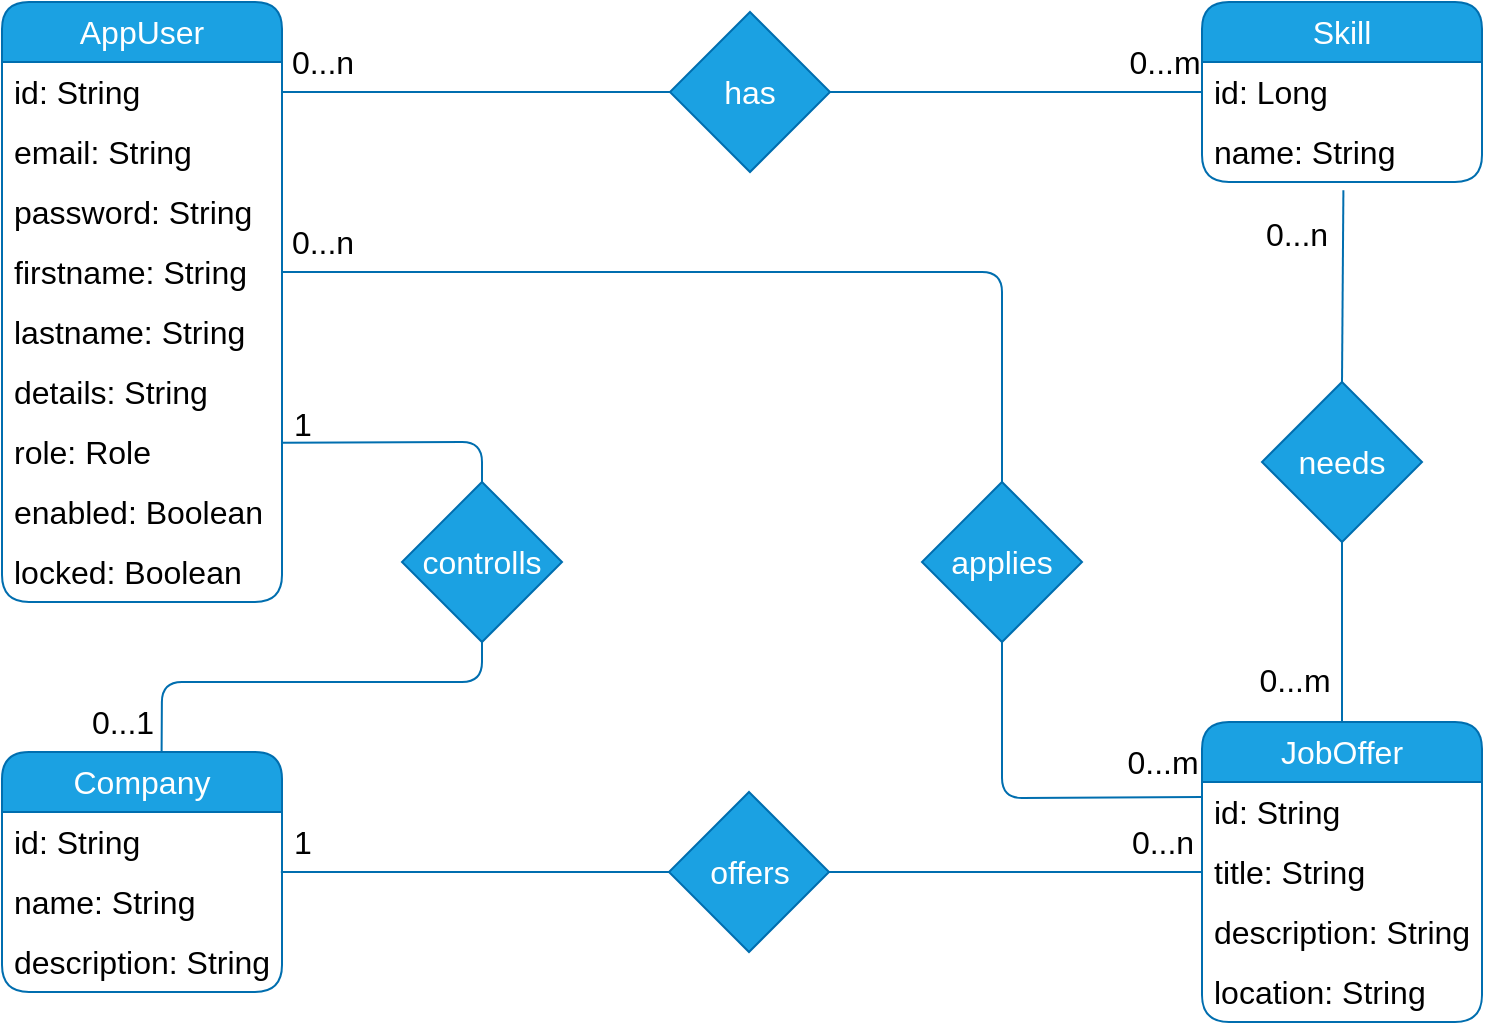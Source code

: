 <mxfile>
    <diagram id="8QYswFCYHAxbA2caHM5U" name="ERM">
        <mxGraphModel dx="545" dy="691" grid="1" gridSize="10" guides="1" tooltips="1" connect="1" arrows="1" fold="1" page="1" pageScale="1" pageWidth="827" pageHeight="583" math="0" shadow="0">
            <root>
                <mxCell id="0"/>
                <mxCell id="1" parent="0"/>
                <mxCell id="2" value="AppUser" style="swimlane;fontStyle=0;childLayout=stackLayout;horizontal=1;startSize=30;horizontalStack=0;resizeParent=1;resizeParentMax=0;resizeLast=0;collapsible=1;marginBottom=0;whiteSpace=wrap;html=1;rounded=1;swimlaneLine=1;glass=0;shadow=0;fillColor=#1ba1e2;strokeColor=#006EAF;swimlaneFillColor=none;align=center;fontColor=#ffffff;fontSize=16;" parent="1" vertex="1">
                    <mxGeometry x="40" y="40" width="140" height="300" as="geometry">
                        <mxRectangle x="190" y="100" width="70" height="30" as="alternateBounds"/>
                    </mxGeometry>
                </mxCell>
                <mxCell id="3" value="id: String&lt;span style=&quot;white-space: pre; font-size: 16px;&quot;&gt;&lt;span style=&quot;white-space: pre; font-size: 16px;&quot;&gt;&#9;&lt;/span&gt;&lt;/span&gt;" style="text;strokeColor=none;fillColor=none;align=left;verticalAlign=middle;spacingLeft=4;spacingRight=4;overflow=hidden;points=[[0,0.5],[1,0.5]];portConstraint=eastwest;rotatable=0;whiteSpace=wrap;html=1;fontSize=16;" parent="2" vertex="1">
                    <mxGeometry y="30" width="140" height="30" as="geometry"/>
                </mxCell>
                <mxCell id="4" value="email: String" style="text;strokeColor=none;fillColor=none;align=left;verticalAlign=middle;spacingLeft=4;spacingRight=4;overflow=hidden;points=[[0,0.5],[1,0.5]];portConstraint=eastwest;rotatable=0;whiteSpace=wrap;html=1;fontSize=16;" parent="2" vertex="1">
                    <mxGeometry y="60" width="140" height="30" as="geometry"/>
                </mxCell>
                <mxCell id="5" value="password: String" style="text;strokeColor=none;fillColor=none;align=left;verticalAlign=middle;spacingLeft=4;spacingRight=4;overflow=hidden;points=[[0,0.5],[1,0.5]];portConstraint=eastwest;rotatable=0;whiteSpace=wrap;html=1;fontSize=16;" parent="2" vertex="1">
                    <mxGeometry y="90" width="140" height="30" as="geometry"/>
                </mxCell>
                <mxCell id="21" value="firstname: String" style="text;strokeColor=none;fillColor=none;align=left;verticalAlign=middle;spacingLeft=4;spacingRight=4;overflow=hidden;points=[[0,0.5],[1,0.5]];portConstraint=eastwest;rotatable=0;whiteSpace=wrap;html=1;fontSize=16;" parent="2" vertex="1">
                    <mxGeometry y="120" width="140" height="30" as="geometry"/>
                </mxCell>
                <mxCell id="22" value="lastname: String" style="text;strokeColor=none;fillColor=none;align=left;verticalAlign=middle;spacingLeft=4;spacingRight=4;overflow=hidden;points=[[0,0.5],[1,0.5]];portConstraint=eastwest;rotatable=0;whiteSpace=wrap;html=1;fontSize=16;" parent="2" vertex="1">
                    <mxGeometry y="150" width="140" height="30" as="geometry"/>
                </mxCell>
                <mxCell id="29" value="details: String" style="text;strokeColor=none;fillColor=none;align=left;verticalAlign=middle;spacingLeft=4;spacingRight=4;overflow=hidden;points=[[0,0.5],[1,0.5]];portConstraint=eastwest;rotatable=0;whiteSpace=wrap;html=1;fontSize=16;" parent="2" vertex="1">
                    <mxGeometry y="180" width="140" height="30" as="geometry"/>
                </mxCell>
                <mxCell id="23" value="role: Role" style="text;strokeColor=none;fillColor=none;align=left;verticalAlign=middle;spacingLeft=4;spacingRight=4;overflow=hidden;points=[[0,0.5],[1,0.5]];portConstraint=eastwest;rotatable=0;whiteSpace=wrap;html=1;fontSize=16;" parent="2" vertex="1">
                    <mxGeometry y="210" width="140" height="30" as="geometry"/>
                </mxCell>
                <mxCell id="24" value="enabled: Boolean" style="text;strokeColor=none;fillColor=none;align=left;verticalAlign=middle;spacingLeft=4;spacingRight=4;overflow=hidden;points=[[0,0.5],[1,0.5]];portConstraint=eastwest;rotatable=0;whiteSpace=wrap;html=1;fontSize=16;" parent="2" vertex="1">
                    <mxGeometry y="240" width="140" height="30" as="geometry"/>
                </mxCell>
                <mxCell id="25" value="locked: Boolean" style="text;strokeColor=none;fillColor=none;align=left;verticalAlign=middle;spacingLeft=4;spacingRight=4;overflow=hidden;points=[[0,0.5],[1,0.5]];portConstraint=eastwest;rotatable=0;whiteSpace=wrap;html=1;fontSize=16;" parent="2" vertex="1">
                    <mxGeometry y="270" width="140" height="30" as="geometry"/>
                </mxCell>
                <mxCell id="6" value="Skill" style="swimlane;fontStyle=0;childLayout=stackLayout;horizontal=1;startSize=30;horizontalStack=0;resizeParent=1;resizeParentMax=0;resizeLast=0;collapsible=1;marginBottom=0;whiteSpace=wrap;html=1;fillColor=#1ba1e2;swimlaneFillColor=none;rounded=1;glass=0;shadow=0;fontColor=#ffffff;strokeColor=#006EAF;fontSize=16;" parent="1" vertex="1">
                    <mxGeometry x="640" y="40" width="140" height="90" as="geometry"/>
                </mxCell>
                <mxCell id="7" value="id: Long" style="text;strokeColor=none;fillColor=none;align=left;verticalAlign=middle;spacingLeft=4;spacingRight=4;overflow=hidden;points=[[0,0.5],[1,0.5]];portConstraint=eastwest;rotatable=0;whiteSpace=wrap;html=1;fontSize=16;" parent="6" vertex="1">
                    <mxGeometry y="30" width="140" height="30" as="geometry"/>
                </mxCell>
                <mxCell id="8" value="name: String" style="text;strokeColor=none;fillColor=none;align=left;verticalAlign=middle;spacingLeft=4;spacingRight=4;overflow=hidden;points=[[0,0.5],[1,0.5]];portConstraint=eastwest;rotatable=0;whiteSpace=wrap;html=1;fontSize=16;" parent="6" vertex="1">
                    <mxGeometry y="60" width="140" height="30" as="geometry"/>
                </mxCell>
                <mxCell id="55" style="edgeStyle=none;rounded=1;html=1;entryX=0.5;entryY=1;entryDx=0;entryDy=0;shadow=0;labelBackgroundColor=default;labelBorderColor=none;strokeColor=#006EAF;strokeWidth=1;fontSize=16;fontColor=#F0F0F0;startArrow=none;startFill=0;endArrow=none;endFill=0;fillColor=#1ba1e2;exitX=0.57;exitY=-0.003;exitDx=0;exitDy=0;exitPerimeter=0;" parent="1" source="10" target="53" edge="1">
                    <mxGeometry relative="1" as="geometry">
                        <mxPoint x="120" y="414" as="sourcePoint"/>
                        <Array as="points">
                            <mxPoint x="120" y="380"/>
                            <mxPoint x="220" y="380"/>
                            <mxPoint x="280" y="380"/>
                        </Array>
                    </mxGeometry>
                </mxCell>
                <mxCell id="59" value="0...1" style="edgeLabel;html=1;align=center;verticalAlign=middle;resizable=0;points=[];fontSize=16;labelBackgroundColor=none;" parent="55" vertex="1" connectable="0">
                    <mxGeometry x="-0.22" y="2" relative="1" as="geometry">
                        <mxPoint x="-69" y="22" as="offset"/>
                    </mxGeometry>
                </mxCell>
                <mxCell id="10" value="Company" style="swimlane;fontStyle=0;childLayout=stackLayout;horizontal=1;startSize=30;horizontalStack=0;resizeParent=1;resizeParentMax=0;resizeLast=0;collapsible=1;marginBottom=0;whiteSpace=wrap;html=1;rounded=1;fillColor=#1ba1e2;fontColor=#ffffff;strokeColor=#006EAF;fontSize=16;" parent="1" vertex="1">
                    <mxGeometry x="40" y="415" width="140" height="120" as="geometry"/>
                </mxCell>
                <mxCell id="11" value="id: String" style="text;strokeColor=none;fillColor=none;align=left;verticalAlign=middle;spacingLeft=4;spacingRight=4;overflow=hidden;points=[[0,0.5],[1,0.5]];portConstraint=eastwest;rotatable=0;whiteSpace=wrap;html=1;fontSize=16;" parent="10" vertex="1">
                    <mxGeometry y="30" width="140" height="30" as="geometry"/>
                </mxCell>
                <mxCell id="12" value="name: String" style="text;strokeColor=none;fillColor=none;align=left;verticalAlign=middle;spacingLeft=4;spacingRight=4;overflow=hidden;points=[[0,0.5],[1,0.5]];portConstraint=eastwest;rotatable=0;whiteSpace=wrap;html=1;fontSize=16;" parent="10" vertex="1">
                    <mxGeometry y="60" width="140" height="30" as="geometry"/>
                </mxCell>
                <mxCell id="13" value="description: String" style="text;strokeColor=none;fillColor=none;align=left;verticalAlign=middle;spacingLeft=4;spacingRight=4;overflow=hidden;points=[[0,0.5],[1,0.5]];portConstraint=eastwest;rotatable=0;whiteSpace=wrap;html=1;fontSize=16;" parent="10" vertex="1">
                    <mxGeometry y="90" width="140" height="30" as="geometry"/>
                </mxCell>
                <mxCell id="14" value="JobOffer" style="swimlane;fontStyle=0;childLayout=stackLayout;horizontal=1;startSize=30;horizontalStack=0;resizeParent=1;resizeParentMax=0;resizeLast=0;collapsible=1;marginBottom=0;whiteSpace=wrap;html=1;rounded=1;fillColor=#1ba1e2;fontColor=#ffffff;strokeColor=#006EAF;fontSize=16;" parent="1" vertex="1">
                    <mxGeometry x="640" y="400" width="140" height="150" as="geometry"/>
                </mxCell>
                <mxCell id="15" value="id: String" style="text;strokeColor=none;fillColor=none;align=left;verticalAlign=middle;spacingLeft=4;spacingRight=4;overflow=hidden;points=[[0,0.5],[1,0.5]];portConstraint=eastwest;rotatable=0;whiteSpace=wrap;html=1;fontSize=16;" parent="14" vertex="1">
                    <mxGeometry y="30" width="140" height="30" as="geometry"/>
                </mxCell>
                <mxCell id="16" value="title: String" style="text;strokeColor=none;fillColor=none;align=left;verticalAlign=middle;spacingLeft=4;spacingRight=4;overflow=hidden;points=[[0,0.5],[1,0.5]];portConstraint=eastwest;rotatable=0;whiteSpace=wrap;html=1;fontSize=16;" parent="14" vertex="1">
                    <mxGeometry y="60" width="140" height="30" as="geometry"/>
                </mxCell>
                <mxCell id="17" value="description: String" style="text;strokeColor=none;fillColor=none;align=left;verticalAlign=middle;spacingLeft=4;spacingRight=4;overflow=hidden;points=[[0,0.5],[1,0.5]];portConstraint=eastwest;rotatable=0;whiteSpace=wrap;html=1;fontSize=16;" parent="14" vertex="1">
                    <mxGeometry y="90" width="140" height="30" as="geometry"/>
                </mxCell>
                <mxCell id="28" value="location: String" style="text;strokeColor=none;fillColor=none;align=left;verticalAlign=middle;spacingLeft=4;spacingRight=4;overflow=hidden;points=[[0,0.5],[1,0.5]];portConstraint=eastwest;rotatable=0;whiteSpace=wrap;html=1;fontSize=16;" parent="14" vertex="1">
                    <mxGeometry y="120" width="140" height="30" as="geometry"/>
                </mxCell>
                <mxCell id="37" style="edgeStyle=none;rounded=1;html=1;exitX=0;exitY=0.5;exitDx=0;exitDy=0;entryX=1;entryY=0.5;entryDx=0;entryDy=0;shadow=0;labelBackgroundColor=default;labelBorderColor=none;strokeColor=#006EAF;strokeWidth=1;fontSize=16;fontColor=#F0F0F0;startArrow=none;startFill=0;endArrow=none;endFill=0;fillColor=#1ba1e2;" parent="1" source="35" target="3" edge="1">
                    <mxGeometry relative="1" as="geometry"/>
                </mxCell>
                <mxCell id="40" value="0...n" style="edgeLabel;html=1;align=center;verticalAlign=middle;resizable=0;points=[];fontSize=16;fontColor=default;labelBackgroundColor=none;" parent="37" vertex="1" connectable="0">
                    <mxGeometry x="0.108" y="3" relative="1" as="geometry">
                        <mxPoint x="-67" y="-18" as="offset"/>
                    </mxGeometry>
                </mxCell>
                <mxCell id="39" style="edgeStyle=none;rounded=1;html=1;exitX=1;exitY=0.5;exitDx=0;exitDy=0;entryX=0;entryY=0.5;entryDx=0;entryDy=0;shadow=0;labelBackgroundColor=default;labelBorderColor=none;strokeColor=#006EAF;strokeWidth=1;fontSize=16;fontColor=default;startArrow=none;startFill=0;endArrow=none;endFill=0;fillColor=#1ba1e2;" parent="1" source="35" target="7" edge="1">
                    <mxGeometry relative="1" as="geometry"/>
                </mxCell>
                <mxCell id="41" value="0...m" style="edgeLabel;html=1;align=center;verticalAlign=middle;resizable=0;points=[];fontSize=16;fontColor=default;labelBackgroundColor=none;" parent="39" vertex="1" connectable="0">
                    <mxGeometry x="-0.093" y="-1" relative="1" as="geometry">
                        <mxPoint x="82" y="-16" as="offset"/>
                    </mxGeometry>
                </mxCell>
                <mxCell id="35" value="has" style="rhombus;whiteSpace=wrap;html=1;rounded=0;shadow=0;glass=0;strokeColor=#006EAF;fontColor=#ffffff;fillColor=#1ba1e2;fontSize=16;" parent="1" vertex="1">
                    <mxGeometry x="374" y="45" width="80" height="80" as="geometry"/>
                </mxCell>
                <mxCell id="43" style="edgeStyle=none;rounded=1;html=1;exitX=0.5;exitY=0;exitDx=0;exitDy=0;entryX=0.505;entryY=1.139;entryDx=0;entryDy=0;entryPerimeter=0;shadow=0;labelBackgroundColor=default;labelBorderColor=none;strokeColor=#006EAF;strokeWidth=1;fontSize=16;fontColor=default;startArrow=none;startFill=0;endArrow=none;endFill=0;fillColor=#1ba1e2;" parent="1" source="42" target="8" edge="1">
                    <mxGeometry relative="1" as="geometry"/>
                </mxCell>
                <mxCell id="46" value="0...n" style="edgeLabel;html=1;align=center;verticalAlign=middle;resizable=0;points=[];fontSize=16;fontColor=default;labelBackgroundColor=none;" parent="43" vertex="1" connectable="0">
                    <mxGeometry x="0.255" y="-3" relative="1" as="geometry">
                        <mxPoint x="-27" y="-14" as="offset"/>
                    </mxGeometry>
                </mxCell>
                <mxCell id="45" style="edgeStyle=none;rounded=1;html=1;exitX=0.5;exitY=1;exitDx=0;exitDy=0;entryX=0.5;entryY=0;entryDx=0;entryDy=0;shadow=0;labelBackgroundColor=default;labelBorderColor=none;strokeColor=#006EAF;strokeWidth=1;fontSize=16;fontColor=default;startArrow=none;startFill=0;endArrow=none;endFill=0;fillColor=#1ba1e2;" parent="1" source="42" target="14" edge="1">
                    <mxGeometry relative="1" as="geometry"/>
                </mxCell>
                <mxCell id="47" value="0...m" style="edgeLabel;html=1;align=center;verticalAlign=middle;resizable=0;points=[];fontSize=16;fontColor=default;labelBackgroundColor=none;" parent="45" vertex="1" connectable="0">
                    <mxGeometry x="0.236" y="2" relative="1" as="geometry">
                        <mxPoint x="-26" y="13" as="offset"/>
                    </mxGeometry>
                </mxCell>
                <mxCell id="42" value="needs" style="rhombus;whiteSpace=wrap;html=1;rounded=0;shadow=0;glass=0;strokeColor=#006EAF;fontSize=16;fontColor=#ffffff;fillColor=#1ba1e2;" parent="1" vertex="1">
                    <mxGeometry x="670" y="230" width="80" height="80" as="geometry"/>
                </mxCell>
                <mxCell id="49" style="edgeStyle=none;rounded=1;html=1;exitX=0;exitY=0.5;exitDx=0;exitDy=0;entryX=0;entryY=0.5;entryDx=0;entryDy=0;shadow=0;labelBackgroundColor=default;labelBorderColor=none;strokeColor=#006EAF;strokeWidth=1;fontSize=16;fontColor=default;startArrow=none;startFill=0;endArrow=none;endFill=0;fillColor=#1ba1e2;" parent="1" source="48" target="16" edge="1">
                    <mxGeometry relative="1" as="geometry"/>
                </mxCell>
                <mxCell id="51" value="0...n" style="edgeLabel;html=1;align=center;verticalAlign=middle;resizable=0;points=[];fontSize=16;fontColor=default;labelBackgroundColor=none;" parent="49" vertex="1" connectable="0">
                    <mxGeometry x="0.005" y="4" relative="1" as="geometry">
                        <mxPoint x="112" y="-11" as="offset"/>
                    </mxGeometry>
                </mxCell>
                <mxCell id="50" style="edgeStyle=none;rounded=1;html=1;exitX=1;exitY=0.5;exitDx=0;exitDy=0;entryX=0.996;entryY=0;entryDx=0;entryDy=0;shadow=0;labelBackgroundColor=default;labelBorderColor=none;strokeColor=#006EAF;strokeWidth=1;fontSize=16;fontColor=default;startArrow=none;startFill=0;endArrow=none;endFill=0;fillColor=#1ba1e2;entryPerimeter=0;" parent="1" source="48" target="12" edge="1">
                    <mxGeometry relative="1" as="geometry"/>
                </mxCell>
                <mxCell id="52" value="1" style="edgeLabel;html=1;align=center;verticalAlign=middle;resizable=0;points=[];fontSize=16;fontColor=default;labelBackgroundColor=none;" parent="50" vertex="1" connectable="0">
                    <mxGeometry x="0.096" y="-2" relative="1" as="geometry">
                        <mxPoint x="-114" y="-13" as="offset"/>
                    </mxGeometry>
                </mxCell>
                <mxCell id="48" value="offers" style="rhombus;whiteSpace=wrap;html=1;rounded=0;shadow=0;glass=0;strokeColor=#006EAF;fontSize=16;fontColor=#ffffff;fillColor=#1ba1e2;" parent="1" vertex="1">
                    <mxGeometry x="373.5" y="435" width="80" height="80" as="geometry"/>
                </mxCell>
                <mxCell id="54" style="edgeStyle=none;html=1;exitX=0.5;exitY=0;exitDx=0;exitDy=0;shadow=0;labelBackgroundColor=default;labelBorderColor=none;strokeColor=#006EAF;strokeWidth=1;fontSize=16;fontColor=#F0F0F0;startArrow=none;startFill=0;endArrow=none;endFill=0;fillColor=#1ba1e2;rounded=1;entryX=0.998;entryY=0.347;entryDx=0;entryDy=0;entryPerimeter=0;" parent="1" source="53" target="23" edge="1">
                    <mxGeometry relative="1" as="geometry">
                        <Array as="points">
                            <mxPoint x="280" y="260"/>
                        </Array>
                        <mxPoint x="188" y="160" as="targetPoint"/>
                    </mxGeometry>
                </mxCell>
                <mxCell id="58" value="1" style="edgeLabel;html=1;align=center;verticalAlign=middle;resizable=0;points=[];fontSize=16;labelBackgroundColor=none;" parent="54" vertex="1" connectable="0">
                    <mxGeometry x="0.502" relative="1" as="geometry">
                        <mxPoint x="-20" y="-10" as="offset"/>
                    </mxGeometry>
                </mxCell>
                <mxCell id="53" value="controlls" style="rhombus;whiteSpace=wrap;html=1;rounded=0;shadow=0;glass=0;strokeColor=#006EAF;fontSize=16;fontColor=#ffffff;fillColor=#1ba1e2;" parent="1" vertex="1">
                    <mxGeometry x="240" y="280" width="80" height="80" as="geometry"/>
                </mxCell>
                <mxCell id="63" style="edgeStyle=none;html=1;exitX=0.5;exitY=1;exitDx=0;exitDy=0;entryX=0;entryY=0.25;entryDx=0;entryDy=0;fontSize=16;endArrow=none;endFill=0;fillColor=#1ba1e2;strokeColor=#006EAF;" parent="1" source="61" target="14" edge="1">
                    <mxGeometry relative="1" as="geometry">
                        <Array as="points">
                            <mxPoint x="540" y="438"/>
                        </Array>
                    </mxGeometry>
                </mxCell>
                <mxCell id="64" value="0...m" style="edgeLabel;html=1;align=center;verticalAlign=middle;resizable=0;points=[];fontSize=16;labelBackgroundColor=none;" parent="63" vertex="1" connectable="0">
                    <mxGeometry x="0.09" y="3" relative="1" as="geometry">
                        <mxPoint x="61" y="-15" as="offset"/>
                    </mxGeometry>
                </mxCell>
                <mxCell id="61" value="applies" style="rhombus;whiteSpace=wrap;html=1;rounded=0;shadow=0;glass=0;strokeColor=#006EAF;fontColor=#ffffff;fillColor=#1ba1e2;fontSize=16;" parent="1" vertex="1">
                    <mxGeometry x="500" y="280" width="80" height="80" as="geometry"/>
                </mxCell>
                <mxCell id="62" style="edgeStyle=none;html=1;exitX=1;exitY=0.5;exitDx=0;exitDy=0;entryX=0.5;entryY=0;entryDx=0;entryDy=0;fontSize=16;endArrow=none;endFill=0;fillColor=#1ba1e2;strokeColor=#006EAF;" parent="1" source="21" target="61" edge="1">
                    <mxGeometry relative="1" as="geometry">
                        <Array as="points">
                            <mxPoint x="540" y="175"/>
                        </Array>
                    </mxGeometry>
                </mxCell>
                <mxCell id="65" value="0...n" style="edgeLabel;html=1;align=center;verticalAlign=middle;resizable=0;points=[];fontSize=16;labelBackgroundColor=none;" parent="62" vertex="1" connectable="0">
                    <mxGeometry x="-0.789" y="3" relative="1" as="geometry">
                        <mxPoint x="-29" y="-12" as="offset"/>
                    </mxGeometry>
                </mxCell>
            </root>
        </mxGraphModel>
    </diagram>
    <diagram id="dUoPm6ITwE6K2QpsW6jt" name="Anwendungsfalldiagramm">
        <mxGraphModel dx="545" dy="691" grid="1" gridSize="10" guides="1" tooltips="1" connect="1" arrows="1" fold="1" page="1" pageScale="1" pageWidth="827" pageHeight="583" math="0" shadow="0">
            <root>
                <mxCell id="0"/>
                <mxCell id="1" parent="0"/>
                <mxCell id="k3cmyMnzI7h3TMXhBnOE-11" style="edgeStyle=none;html=1;entryX=0;entryY=0.5;entryDx=0;entryDy=0;fillColor=#1ba1e2;strokeColor=#006EAF;" parent="1" target="k3cmyMnzI7h3TMXhBnOE-6" edge="1">
                    <mxGeometry relative="1" as="geometry">
                        <mxPoint x="150" y="220" as="sourcePoint"/>
                    </mxGeometry>
                </mxCell>
                <mxCell id="k3cmyMnzI7h3TMXhBnOE-1" value="Bewerber" style="shape=umlActor;verticalLabelPosition=bottom;verticalAlign=top;html=1;outlineConnect=0;fontSize=16;" parent="1" vertex="1">
                    <mxGeometry x="120" y="192" width="30" height="60" as="geometry"/>
                </mxCell>
                <mxCell id="k3cmyMnzI7h3TMXhBnOE-10" style="edgeStyle=none;html=1;entryX=0;entryY=0.5;entryDx=0;entryDy=0;fillColor=#1ba1e2;strokeColor=#006EAF;" parent="1" target="k3cmyMnzI7h3TMXhBnOE-8" edge="1">
                    <mxGeometry relative="1" as="geometry">
                        <mxPoint x="150" y="360" as="sourcePoint"/>
                    </mxGeometry>
                </mxCell>
                <mxCell id="k3cmyMnzI7h3TMXhBnOE-2" value="Unternehemen" style="shape=umlActor;verticalLabelPosition=bottom;verticalAlign=top;html=1;outlineConnect=0;fontSize=16;" parent="1" vertex="1">
                    <mxGeometry x="120" y="332" width="30" height="60" as="geometry"/>
                </mxCell>
                <mxCell id="k3cmyMnzI7h3TMXhBnOE-9" value="JobFinder" style="swimlane;whiteSpace=wrap;html=1;fillColor=#1ba1e2;fontColor=#ffffff;strokeColor=#006EAF;fontSize=20;startSize=27;" parent="1" vertex="1">
                    <mxGeometry x="200" y="43" width="580" height="497" as="geometry">
                        <mxRectangle x="200" y="43" width="80" height="30" as="alternateBounds"/>
                    </mxGeometry>
                </mxCell>
                <mxCell id="k3cmyMnzI7h3TMXhBnOE-5" value="Bewerben" style="ellipse;whiteSpace=wrap;html=1;fillColor=#1ba1e2;fontColor=#ffffff;strokeColor=#006EAF;fontSize=16;" parent="k3cmyMnzI7h3TMXhBnOE-9" vertex="1">
                    <mxGeometry x="380" y="97" width="120" height="80" as="geometry"/>
                </mxCell>
                <mxCell id="k3cmyMnzI7h3TMXhBnOE-12" style="edgeStyle=none;html=1;exitX=1;exitY=0.5;exitDx=0;exitDy=0;entryX=0;entryY=0.5;entryDx=0;entryDy=0;dashed=1;fillColor=#1ba1e2;strokeColor=#006EAF;" parent="k3cmyMnzI7h3TMXhBnOE-9" source="k3cmyMnzI7h3TMXhBnOE-6" target="k3cmyMnzI7h3TMXhBnOE-5" edge="1">
                    <mxGeometry relative="1" as="geometry"/>
                </mxCell>
                <mxCell id="k3cmyMnzI7h3TMXhBnOE-14" value="&amp;lt;&amp;lt;INCLUDES&amp;gt;&amp;gt;" style="edgeLabel;html=1;align=center;verticalAlign=middle;resizable=0;points=[];fontSize=16;" parent="k3cmyMnzI7h3TMXhBnOE-12" vertex="1" connectable="0">
                    <mxGeometry x="-0.21" relative="1" as="geometry">
                        <mxPoint x="21" y="-10" as="offset"/>
                    </mxGeometry>
                </mxCell>
                <mxCell id="k3cmyMnzI7h3TMXhBnOE-18" style="edgeStyle=none;html=1;exitX=1;exitY=1;exitDx=0;exitDy=0;entryX=0.5;entryY=0;entryDx=0;entryDy=0;dashed=1;fillColor=#1ba1e2;strokeColor=#006EAF;" parent="k3cmyMnzI7h3TMXhBnOE-9" source="k3cmyMnzI7h3TMXhBnOE-6" target="k3cmyMnzI7h3TMXhBnOE-15" edge="1">
                    <mxGeometry relative="1" as="geometry"/>
                </mxCell>
                <mxCell id="k3cmyMnzI7h3TMXhBnOE-21" value="&amp;lt;&amp;lt;INCLUDES&amp;gt;&amp;gt;" style="edgeLabel;html=1;align=center;verticalAlign=middle;resizable=0;points=[];fontSize=16;" parent="k3cmyMnzI7h3TMXhBnOE-18" vertex="1" connectable="0">
                    <mxGeometry x="-0.186" y="-1" relative="1" as="geometry">
                        <mxPoint as="offset"/>
                    </mxGeometry>
                </mxCell>
                <mxCell id="k3cmyMnzI7h3TMXhBnOE-6" value="Neuen Job finden" style="ellipse;whiteSpace=wrap;html=1;fillColor=#1ba1e2;fontColor=#ffffff;strokeColor=#006EAF;fontSize=16;" parent="k3cmyMnzI7h3TMXhBnOE-9" vertex="1">
                    <mxGeometry x="60" y="97" width="120" height="80" as="geometry"/>
                </mxCell>
                <mxCell id="k3cmyMnzI7h3TMXhBnOE-7" value="Stellen veröffentlichen" style="ellipse;whiteSpace=wrap;html=1;fillColor=#1ba1e2;fontColor=#ffffff;strokeColor=#006EAF;fontSize=16;" parent="k3cmyMnzI7h3TMXhBnOE-9" vertex="1">
                    <mxGeometry x="380" y="317" width="120" height="80" as="geometry"/>
                </mxCell>
                <mxCell id="k3cmyMnzI7h3TMXhBnOE-13" value="&amp;lt;&amp;lt;INCLUDES&amp;gt;&amp;gt;" style="edgeStyle=none;html=1;exitX=1;exitY=0.5;exitDx=0;exitDy=0;entryX=0;entryY=0.5;entryDx=0;entryDy=0;dashed=1;fillColor=#1ba1e2;strokeColor=#006EAF;fontSize=16;" parent="k3cmyMnzI7h3TMXhBnOE-9" source="k3cmyMnzI7h3TMXhBnOE-8" target="k3cmyMnzI7h3TMXhBnOE-7" edge="1">
                    <mxGeometry y="10" relative="1" as="geometry">
                        <mxPoint as="offset"/>
                    </mxGeometry>
                </mxCell>
                <mxCell id="k3cmyMnzI7h3TMXhBnOE-19" style="edgeStyle=none;html=1;exitX=1;exitY=0;exitDx=0;exitDy=0;entryX=0.5;entryY=1;entryDx=0;entryDy=0;dashed=1;fillColor=#1ba1e2;strokeColor=#006EAF;" parent="k3cmyMnzI7h3TMXhBnOE-9" source="k3cmyMnzI7h3TMXhBnOE-8" target="k3cmyMnzI7h3TMXhBnOE-15" edge="1">
                    <mxGeometry relative="1" as="geometry"/>
                </mxCell>
                <mxCell id="k3cmyMnzI7h3TMXhBnOE-20" value="&amp;lt;&amp;lt;INCLUDES&amp;gt;&amp;gt;" style="edgeLabel;html=1;align=center;verticalAlign=middle;resizable=0;points=[];fontSize=16;" parent="k3cmyMnzI7h3TMXhBnOE-19" vertex="1" connectable="0">
                    <mxGeometry x="-0.239" y="-4" relative="1" as="geometry">
                        <mxPoint x="8" y="-10" as="offset"/>
                    </mxGeometry>
                </mxCell>
                <mxCell id="k3cmyMnzI7h3TMXhBnOE-8" value="Bewerber finden" style="ellipse;whiteSpace=wrap;html=1;fillColor=#1ba1e2;fontColor=#ffffff;strokeColor=#006EAF;fontSize=16;" parent="k3cmyMnzI7h3TMXhBnOE-9" vertex="1">
                    <mxGeometry x="60" y="317" width="120" height="80" as="geometry"/>
                </mxCell>
                <mxCell id="k3cmyMnzI7h3TMXhBnOE-15" value="Profil Anlegen" style="ellipse;whiteSpace=wrap;html=1;fillColor=#1ba1e2;fontColor=#ffffff;strokeColor=#006EAF;fontSize=16;" parent="k3cmyMnzI7h3TMXhBnOE-9" vertex="1">
                    <mxGeometry x="230" y="209" width="120" height="80" as="geometry"/>
                </mxCell>
                <mxCell id="k3cmyMnzI7h3TMXhBnOE-24" style="edgeStyle=none;html=1;endArrow=none;endFill=0;endSize=12;startSize=12;startArrow=block;startFill=0;fillColor=#1ba1e2;strokeColor=#006EAF;" parent="1" edge="1">
                    <mxGeometry relative="1" as="geometry">
                        <mxPoint x="70" y="300" as="sourcePoint"/>
                        <mxPoint x="120" y="330" as="targetPoint"/>
                    </mxGeometry>
                </mxCell>
                <mxCell id="k3cmyMnzI7h3TMXhBnOE-25" style="edgeStyle=none;html=1;endArrow=none;endFill=0;endSize=12;startArrow=block;startFill=0;startSize=12;fillColor=#1ba1e2;strokeColor=#006EAF;" parent="1" edge="1">
                    <mxGeometry relative="1" as="geometry">
                        <mxPoint x="70" y="260" as="sourcePoint"/>
                        <mxPoint x="120" y="230" as="targetPoint"/>
                    </mxGeometry>
                </mxCell>
                <mxCell id="k3cmyMnzI7h3TMXhBnOE-26" style="edgeStyle=none;html=1;entryX=0;entryY=0.5;entryDx=0;entryDy=0;startArrow=none;startFill=0;endArrow=classic;endFill=1;startSize=12;endSize=6;fillColor=#1ba1e2;strokeColor=#006EAF;" parent="1" target="k3cmyMnzI7h3TMXhBnOE-15" edge="1">
                    <mxGeometry relative="1" as="geometry">
                        <mxPoint x="70" y="292" as="sourcePoint"/>
                    </mxGeometry>
                </mxCell>
                <mxCell id="k3cmyMnzI7h3TMXhBnOE-22" value="AppUser" style="shape=umlActor;verticalLabelPosition=bottom;verticalAlign=top;html=1;outlineConnect=0;fontSize=16;" parent="1" vertex="1">
                    <mxGeometry x="40" y="262" width="30" height="60" as="geometry"/>
                </mxCell>
            </root>
        </mxGraphModel>
    </diagram>
    <diagram id="8Yi29Rau8atdquMD3AUG" name="Architecture">
        <mxGraphModel dx="1480" dy="1065" grid="0" gridSize="10" guides="1" tooltips="1" connect="1" arrows="1" fold="1" page="1" pageScale="1" pageWidth="1169" pageHeight="827" math="0" shadow="0">
            <root>
                <mxCell id="0"/>
                <mxCell id="1" parent="0"/>
                <mxCell id="9IScd2ze0FdV4ERSIdxr-10" value="&lt;font style=&quot;font-size: 24px;&quot;&gt;Spring-Boot MVC Web Architecture&lt;/font&gt;" style="swimlane;whiteSpace=wrap;html=1;startSize=40;fillColor=#1ba1e2;fontColor=#ffffff;strokeColor=#006EAF;" parent="1" vertex="1">
                    <mxGeometry x="40" y="40" width="1090" height="750" as="geometry"/>
                </mxCell>
                <mxCell id="9IScd2ze0FdV4ERSIdxr-22" style="edgeStyle=none;html=1;exitX=1;exitY=0.5;exitDx=0;exitDy=0;entryX=0;entryY=0.5;entryDx=0;entryDy=0;fontSize=16;startArrow=classic;startFill=1;endArrow=none;endFill=0;fillColor=#1ba1e2;strokeColor=#006EAF;" parent="9IScd2ze0FdV4ERSIdxr-10" source="9IScd2ze0FdV4ERSIdxr-11" target="9IScd2ze0FdV4ERSIdxr-17" edge="1">
                    <mxGeometry relative="1" as="geometry"/>
                </mxCell>
                <mxCell id="9IScd2ze0FdV4ERSIdxr-25" value="HTTP" style="edgeLabel;html=1;align=center;verticalAlign=middle;resizable=0;points=[];fontSize=16;" parent="9IScd2ze0FdV4ERSIdxr-22" vertex="1" connectable="0">
                    <mxGeometry x="-0.35" y="-1" relative="1" as="geometry">
                        <mxPoint x="18" y="-1" as="offset"/>
                    </mxGeometry>
                </mxCell>
                <mxCell id="9IScd2ze0FdV4ERSIdxr-11" value="Client&lt;br&gt;(Webbrowser)" style="rounded=0;whiteSpace=wrap;html=1;fontSize=16;fillColor=#1ba1e2;fontColor=#ffffff;strokeColor=#006EAF;" parent="9IScd2ze0FdV4ERSIdxr-10" vertex="1">
                    <mxGeometry x="40" y="80" width="120" height="630" as="geometry"/>
                </mxCell>
                <mxCell id="9IScd2ze0FdV4ERSIdxr-12" value="Spring-Boot" style="swimlane;whiteSpace=wrap;html=1;fontSize=20;startSize=30;fillColor=#1ba1e2;fontColor=#ffffff;strokeColor=#006EAF;" parent="9IScd2ze0FdV4ERSIdxr-10" vertex="1">
                    <mxGeometry x="270" y="80" width="770" height="400" as="geometry"/>
                </mxCell>
                <mxCell id="9IScd2ze0FdV4ERSIdxr-14" value="Model" style="rounded=0;whiteSpace=wrap;html=1;fontSize=16;fillColor=#1ba1e2;fontColor=#ffffff;strokeColor=#006EAF;" parent="9IScd2ze0FdV4ERSIdxr-12" vertex="1">
                    <mxGeometry x="610" y="270" width="120" height="90" as="geometry"/>
                </mxCell>
                <mxCell id="9IScd2ze0FdV4ERSIdxr-23" style="edgeStyle=none;html=1;exitX=0.5;exitY=0;exitDx=0;exitDy=0;entryX=0.5;entryY=1;entryDx=0;entryDy=0;fontSize=16;startArrow=classic;startFill=1;endArrow=none;endFill=0;fillColor=#1ba1e2;strokeColor=#006EAF;" parent="9IScd2ze0FdV4ERSIdxr-12" source="9IScd2ze0FdV4ERSIdxr-17" target="9IScd2ze0FdV4ERSIdxr-18" edge="1">
                    <mxGeometry relative="1" as="geometry"/>
                </mxCell>
                <mxCell id="9IScd2ze0FdV4ERSIdxr-17" value="View&lt;br&gt;(Thymeleaf)" style="rounded=0;whiteSpace=wrap;html=1;fontSize=16;fillColor=#1ba1e2;fontColor=#ffffff;strokeColor=#006EAF;" parent="9IScd2ze0FdV4ERSIdxr-12" vertex="1">
                    <mxGeometry x="50" y="270" width="120" height="90" as="geometry"/>
                </mxCell>
                <mxCell id="2whKRcGPwtzlNiBS7x6Z-3" style="edgeStyle=none;html=1;exitX=1;exitY=0.5;exitDx=0;exitDy=0;entryX=0;entryY=0.5;entryDx=0;entryDy=0;fontSize=16;startArrow=none;startFill=0;endArrow=classic;endFill=1;fillColor=#1ba1e2;strokeColor=#006EAF;" parent="9IScd2ze0FdV4ERSIdxr-12" source="9IScd2ze0FdV4ERSIdxr-16" target="9IScd2ze0FdV4ERSIdxr-14" edge="1">
                    <mxGeometry relative="1" as="geometry"/>
                </mxCell>
                <mxCell id="9IScd2ze0FdV4ERSIdxr-16" value="Repository" style="rounded=0;whiteSpace=wrap;html=1;fontSize=16;fillColor=#1ba1e2;fontColor=#ffffff;strokeColor=#006EAF;" parent="9IScd2ze0FdV4ERSIdxr-12" vertex="1">
                    <mxGeometry x="340" y="270" width="120" height="90" as="geometry"/>
                </mxCell>
                <mxCell id="9IScd2ze0FdV4ERSIdxr-30" style="edgeStyle=none;html=1;exitX=0.5;exitY=1;exitDx=0;exitDy=0;entryX=0.5;entryY=0;entryDx=0;entryDy=0;fontSize=16;startArrow=none;startFill=0;endArrow=classic;endFill=1;fillColor=#1ba1e2;strokeColor=#006EAF;" parent="9IScd2ze0FdV4ERSIdxr-12" source="9IScd2ze0FdV4ERSIdxr-15" target="9IScd2ze0FdV4ERSIdxr-16" edge="1">
                    <mxGeometry relative="1" as="geometry"/>
                </mxCell>
                <mxCell id="9IScd2ze0FdV4ERSIdxr-15" value="Service" style="rounded=0;whiteSpace=wrap;html=1;fontSize=16;fillColor=#1ba1e2;fontColor=#ffffff;strokeColor=#006EAF;" parent="9IScd2ze0FdV4ERSIdxr-12" vertex="1">
                    <mxGeometry x="340" y="70" width="120" height="90" as="geometry"/>
                </mxCell>
                <mxCell id="2whKRcGPwtzlNiBS7x6Z-2" style="edgeStyle=none;html=1;exitX=1;exitY=0.5;exitDx=0;exitDy=0;entryX=0;entryY=0.5;entryDx=0;entryDy=0;fontSize=16;startArrow=none;startFill=0;endArrow=classic;endFill=1;fillColor=#1ba1e2;strokeColor=#006EAF;" parent="9IScd2ze0FdV4ERSIdxr-12" source="9IScd2ze0FdV4ERSIdxr-18" target="9IScd2ze0FdV4ERSIdxr-15" edge="1">
                    <mxGeometry relative="1" as="geometry"/>
                </mxCell>
                <mxCell id="9IScd2ze0FdV4ERSIdxr-18" value="Controller" style="rounded=0;whiteSpace=wrap;html=1;fontSize=16;fillColor=#1ba1e2;fontColor=#ffffff;strokeColor=#006EAF;" parent="9IScd2ze0FdV4ERSIdxr-12" vertex="1">
                    <mxGeometry x="50" y="70" width="120" height="90" as="geometry"/>
                </mxCell>
                <mxCell id="9IScd2ze0FdV4ERSIdxr-29" style="edgeStyle=none;html=1;exitX=0;exitY=0.5;exitDx=0;exitDy=0;entryX=0.5;entryY=1;entryDx=0;entryDy=0;fontSize=16;startArrow=classic;startFill=1;endArrow=none;endFill=0;fillColor=#1ba1e2;strokeColor=#006EAF;" parent="9IScd2ze0FdV4ERSIdxr-10" source="9IScd2ze0FdV4ERSIdxr-13" target="9IScd2ze0FdV4ERSIdxr-16" edge="1">
                    <mxGeometry relative="1" as="geometry">
                        <Array as="points">
                            <mxPoint x="670" y="600"/>
                        </Array>
                    </mxGeometry>
                </mxCell>
                <mxCell id="9IScd2ze0FdV4ERSIdxr-13" value="DB&lt;br&gt;(MySQL)" style="shape=datastore;whiteSpace=wrap;html=1;fontSize=20;fillColor=#1ba1e2;fontColor=#ffffff;strokeColor=#006EAF;" parent="9IScd2ze0FdV4ERSIdxr-10" vertex="1">
                    <mxGeometry x="880" y="540" width="120" height="120" as="geometry"/>
                </mxCell>
                <mxCell id="9IScd2ze0FdV4ERSIdxr-21" style="edgeStyle=none;html=1;exitX=0;exitY=0.5;exitDx=0;exitDy=0;entryX=1.018;entryY=0.182;entryDx=0;entryDy=0;entryPerimeter=0;fontSize=16;startArrow=classic;startFill=1;endArrow=none;endFill=0;fillColor=#1ba1e2;strokeColor=#006EAF;" parent="9IScd2ze0FdV4ERSIdxr-10" source="9IScd2ze0FdV4ERSIdxr-18" target="9IScd2ze0FdV4ERSIdxr-11" edge="1">
                    <mxGeometry relative="1" as="geometry"/>
                </mxCell>
                <mxCell id="9IScd2ze0FdV4ERSIdxr-24" value="HTTP" style="edgeLabel;html=1;align=center;verticalAlign=middle;resizable=0;points=[];fontSize=16;" parent="9IScd2ze0FdV4ERSIdxr-21" vertex="1" connectable="0">
                    <mxGeometry x="0.183" y="-3" relative="1" as="geometry">
                        <mxPoint as="offset"/>
                    </mxGeometry>
                </mxCell>
                <mxCell id="9IScd2ze0FdV4ERSIdxr-28" style="edgeStyle=none;html=1;exitX=0.5;exitY=1;exitDx=0;exitDy=0;entryX=0.5;entryY=0;entryDx=0;entryDy=0;fontSize=16;fillColor=#1ba1e2;strokeColor=#006EAF;" parent="9IScd2ze0FdV4ERSIdxr-10" source="9IScd2ze0FdV4ERSIdxr-14" target="9IScd2ze0FdV4ERSIdxr-13" edge="1">
                    <mxGeometry relative="1" as="geometry"/>
                </mxCell>
            </root>
        </mxGraphModel>
    </diagram>
</mxfile>